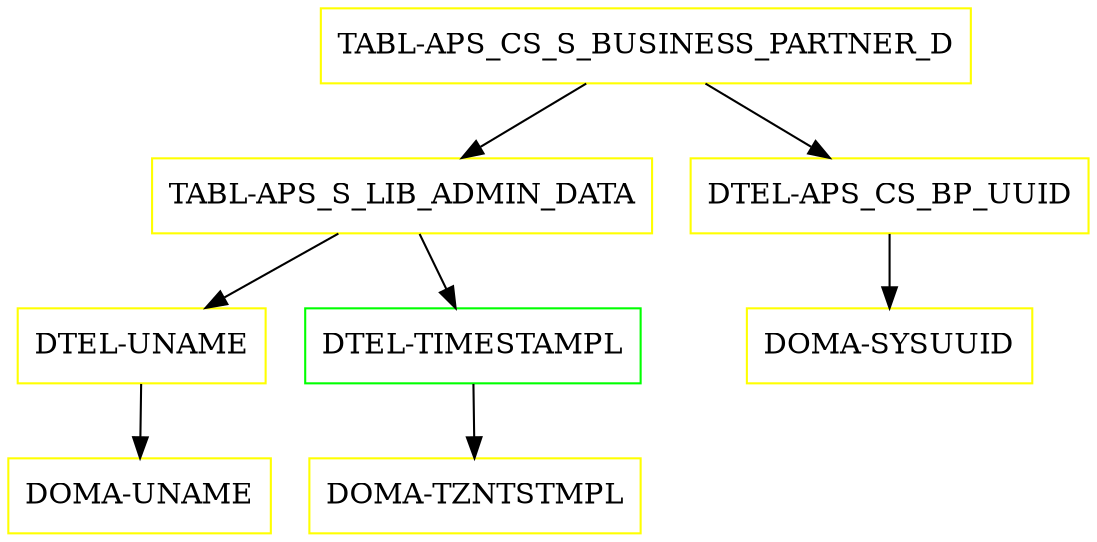 digraph G {
  "TABL-APS_CS_S_BUSINESS_PARTNER_D" [shape=box,color=yellow];
  "TABL-APS_S_LIB_ADMIN_DATA" [shape=box,color=yellow,URL="./TABL_APS_S_LIB_ADMIN_DATA.html"];
  "DTEL-UNAME" [shape=box,color=yellow,URL="./DTEL_UNAME.html"];
  "DOMA-UNAME" [shape=box,color=yellow,URL="./DOMA_UNAME.html"];
  "DTEL-TIMESTAMPL" [shape=box,color=green,URL="./DTEL_TIMESTAMPL.html"];
  "DOMA-TZNTSTMPL" [shape=box,color=yellow,URL="./DOMA_TZNTSTMPL.html"];
  "DTEL-APS_CS_BP_UUID" [shape=box,color=yellow,URL="./DTEL_APS_CS_BP_UUID.html"];
  "DOMA-SYSUUID" [shape=box,color=yellow,URL="./DOMA_SYSUUID.html"];
  "TABL-APS_CS_S_BUSINESS_PARTNER_D" -> "DTEL-APS_CS_BP_UUID";
  "TABL-APS_CS_S_BUSINESS_PARTNER_D" -> "TABL-APS_S_LIB_ADMIN_DATA";
  "TABL-APS_S_LIB_ADMIN_DATA" -> "DTEL-TIMESTAMPL";
  "TABL-APS_S_LIB_ADMIN_DATA" -> "DTEL-UNAME";
  "DTEL-UNAME" -> "DOMA-UNAME";
  "DTEL-TIMESTAMPL" -> "DOMA-TZNTSTMPL";
  "DTEL-APS_CS_BP_UUID" -> "DOMA-SYSUUID";
}
